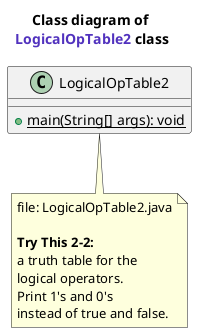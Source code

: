@startuml
title Class diagram of \n<font name=monospace><color #5132be>LogicalOpTable2</color></font> class

class LogicalOpTable2 {
    {method} + {static} main(String[] args): void
}
note bottom of LogicalOpTable2
    file: LogicalOpTable2.java
    
    <b>Try This 2-2:</b>
    a truth table for the 
    logical operators.
    Print 1's and 0's 
    instead of true and false.
end note
@enduml